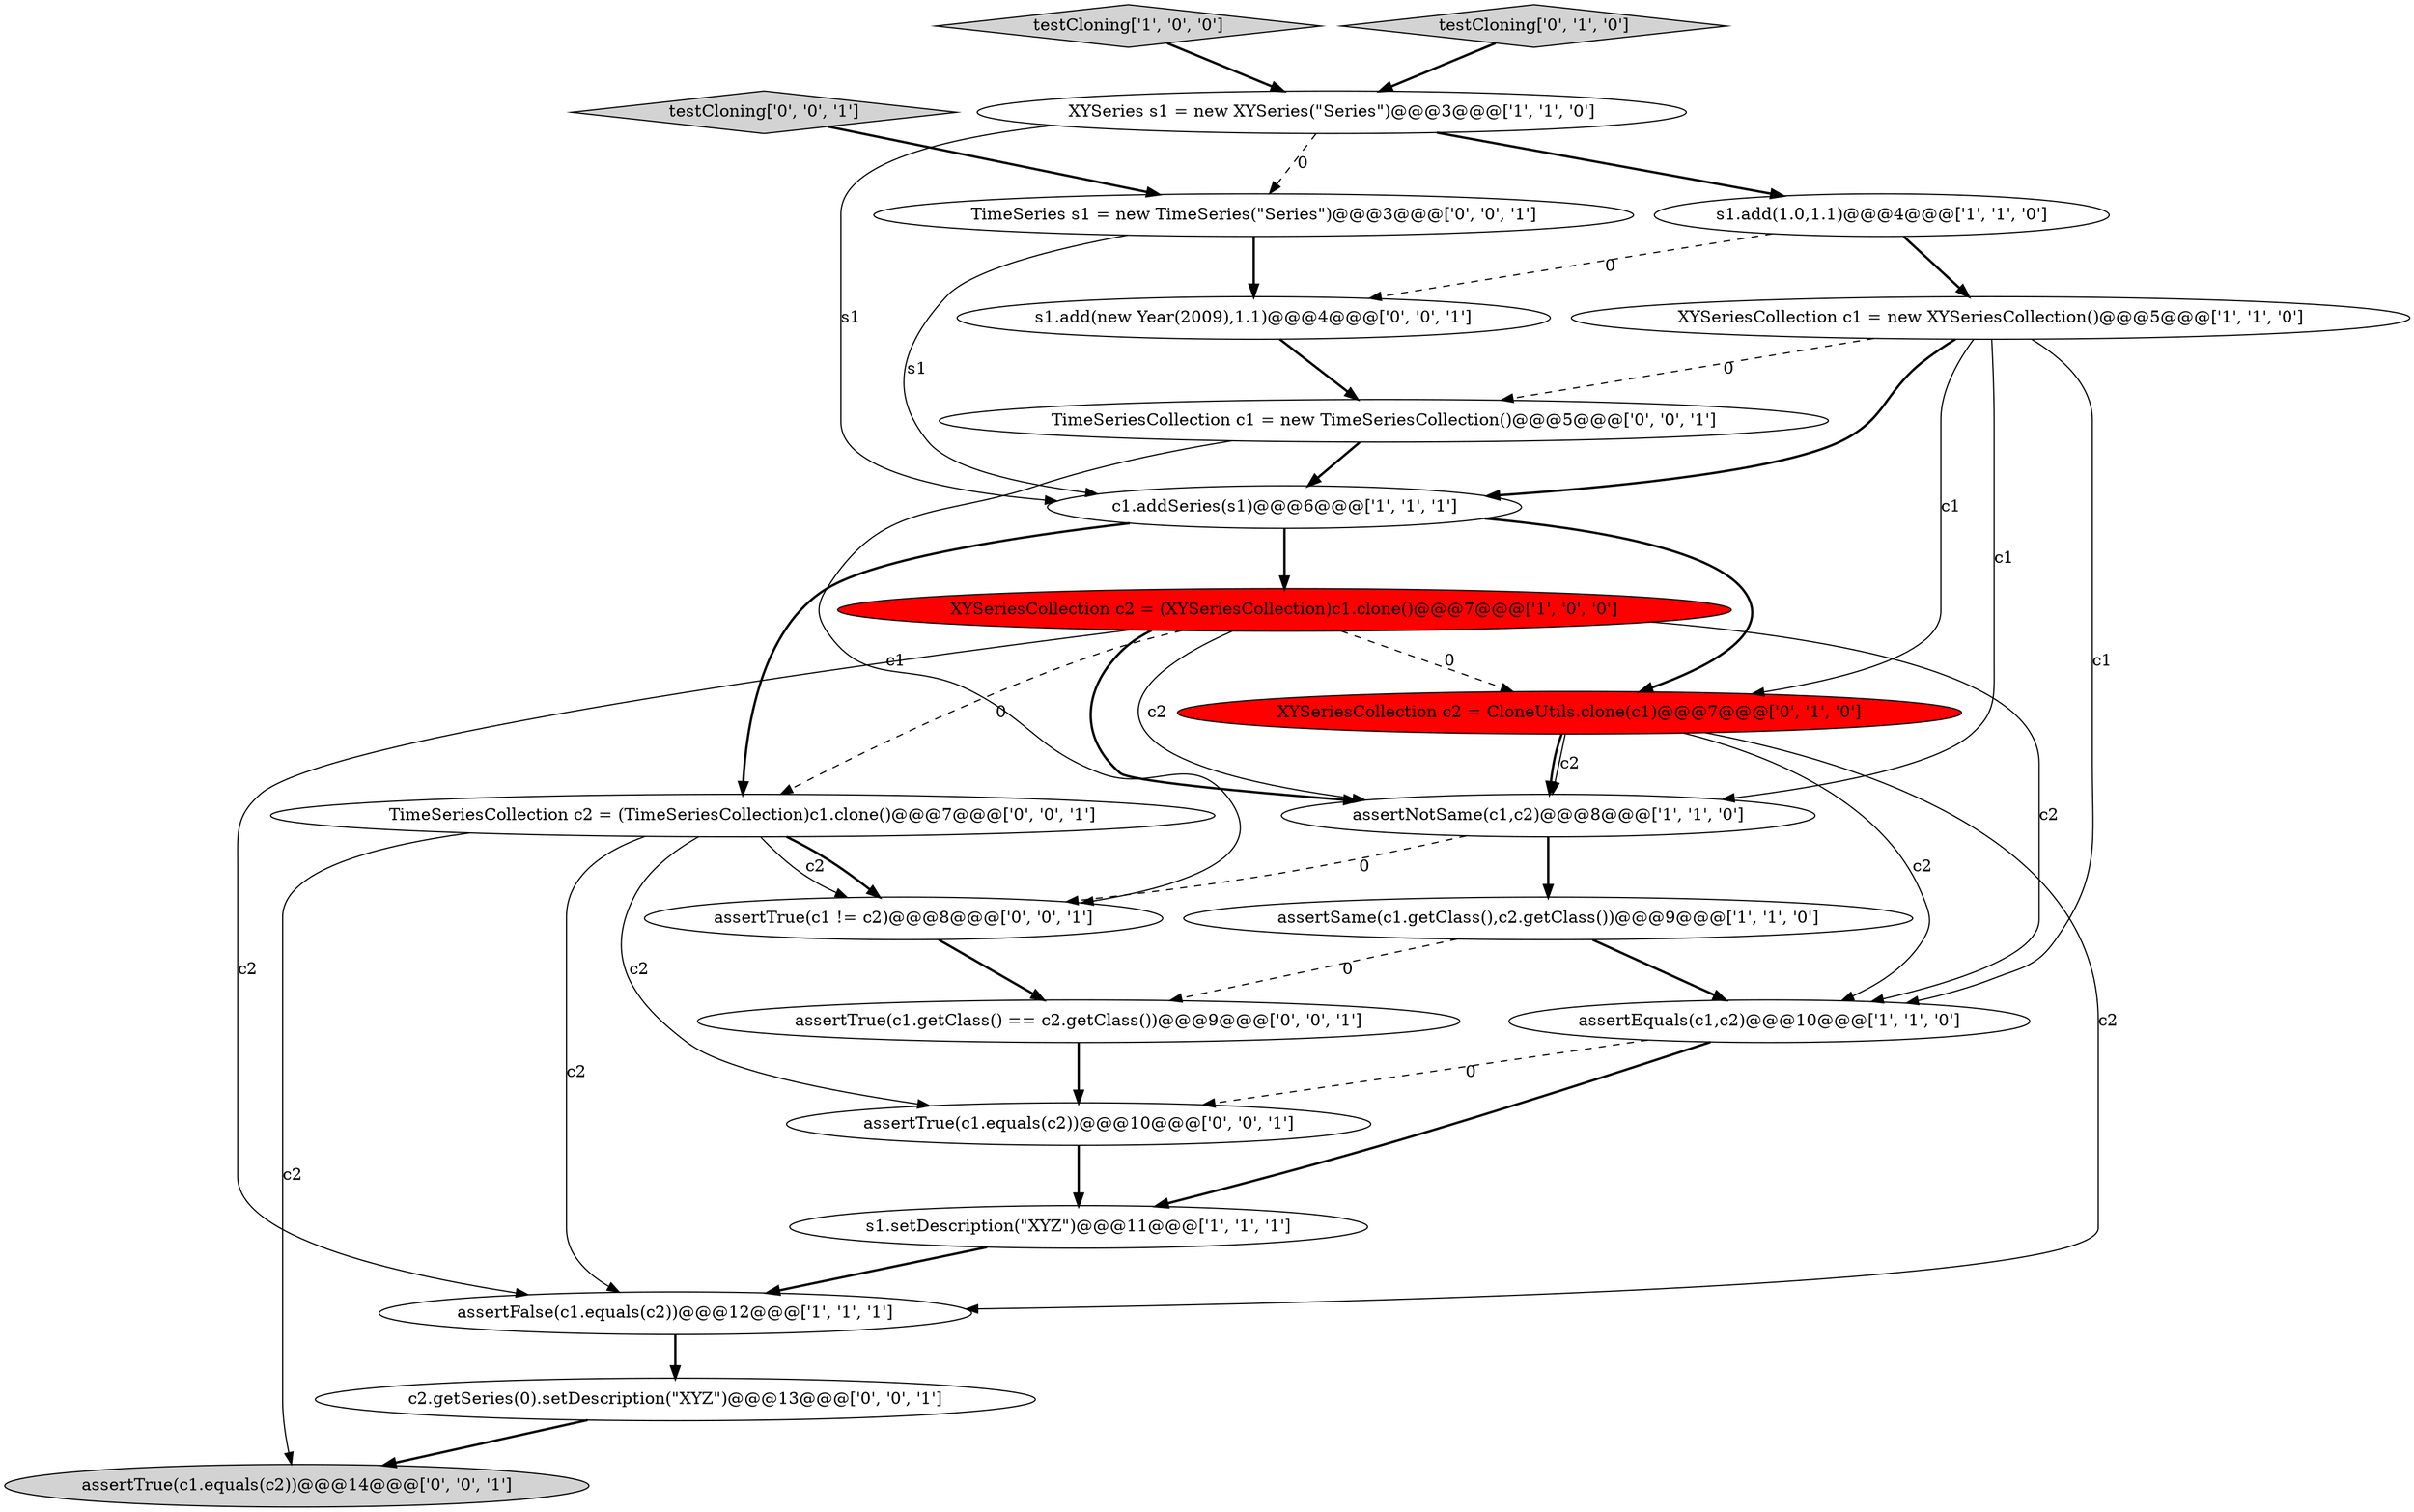 digraph {
0 [style = filled, label = "testCloning['1', '0', '0']", fillcolor = lightgray, shape = diamond image = "AAA0AAABBB1BBB"];
15 [style = filled, label = "s1.add(new Year(2009),1.1)@@@4@@@['0', '0', '1']", fillcolor = white, shape = ellipse image = "AAA0AAABBB3BBB"];
11 [style = filled, label = "XYSeriesCollection c2 = CloneUtils.clone(c1)@@@7@@@['0', '1', '0']", fillcolor = red, shape = ellipse image = "AAA1AAABBB2BBB"];
1 [style = filled, label = "assertNotSame(c1,c2)@@@8@@@['1', '1', '0']", fillcolor = white, shape = ellipse image = "AAA0AAABBB1BBB"];
20 [style = filled, label = "assertTrue(c1.equals(c2))@@@10@@@['0', '0', '1']", fillcolor = white, shape = ellipse image = "AAA0AAABBB3BBB"];
9 [style = filled, label = "s1.setDescription(\"XYZ\")@@@11@@@['1', '1', '1']", fillcolor = white, shape = ellipse image = "AAA0AAABBB1BBB"];
10 [style = filled, label = "XYSeries s1 = new XYSeries(\"Series\")@@@3@@@['1', '1', '0']", fillcolor = white, shape = ellipse image = "AAA0AAABBB1BBB"];
13 [style = filled, label = "TimeSeriesCollection c1 = new TimeSeriesCollection()@@@5@@@['0', '0', '1']", fillcolor = white, shape = ellipse image = "AAA0AAABBB3BBB"];
22 [style = filled, label = "assertTrue(c1 != c2)@@@8@@@['0', '0', '1']", fillcolor = white, shape = ellipse image = "AAA0AAABBB3BBB"];
19 [style = filled, label = "testCloning['0', '0', '1']", fillcolor = lightgray, shape = diamond image = "AAA0AAABBB3BBB"];
16 [style = filled, label = "c2.getSeries(0).setDescription(\"XYZ\")@@@13@@@['0', '0', '1']", fillcolor = white, shape = ellipse image = "AAA0AAABBB3BBB"];
17 [style = filled, label = "assertTrue(c1.equals(c2))@@@14@@@['0', '0', '1']", fillcolor = lightgray, shape = ellipse image = "AAA0AAABBB3BBB"];
3 [style = filled, label = "assertSame(c1.getClass(),c2.getClass())@@@9@@@['1', '1', '0']", fillcolor = white, shape = ellipse image = "AAA0AAABBB1BBB"];
5 [style = filled, label = "XYSeriesCollection c1 = new XYSeriesCollection()@@@5@@@['1', '1', '0']", fillcolor = white, shape = ellipse image = "AAA0AAABBB1BBB"];
4 [style = filled, label = "assertFalse(c1.equals(c2))@@@12@@@['1', '1', '1']", fillcolor = white, shape = ellipse image = "AAA0AAABBB1BBB"];
2 [style = filled, label = "s1.add(1.0,1.1)@@@4@@@['1', '1', '0']", fillcolor = white, shape = ellipse image = "AAA0AAABBB1BBB"];
21 [style = filled, label = "TimeSeries s1 = new TimeSeries(\"Series\")@@@3@@@['0', '0', '1']", fillcolor = white, shape = ellipse image = "AAA0AAABBB3BBB"];
14 [style = filled, label = "assertTrue(c1.getClass() == c2.getClass())@@@9@@@['0', '0', '1']", fillcolor = white, shape = ellipse image = "AAA0AAABBB3BBB"];
7 [style = filled, label = "XYSeriesCollection c2 = (XYSeriesCollection)c1.clone()@@@7@@@['1', '0', '0']", fillcolor = red, shape = ellipse image = "AAA1AAABBB1BBB"];
8 [style = filled, label = "assertEquals(c1,c2)@@@10@@@['1', '1', '0']", fillcolor = white, shape = ellipse image = "AAA0AAABBB1BBB"];
6 [style = filled, label = "c1.addSeries(s1)@@@6@@@['1', '1', '1']", fillcolor = white, shape = ellipse image = "AAA0AAABBB1BBB"];
18 [style = filled, label = "TimeSeriesCollection c2 = (TimeSeriesCollection)c1.clone()@@@7@@@['0', '0', '1']", fillcolor = white, shape = ellipse image = "AAA0AAABBB3BBB"];
12 [style = filled, label = "testCloning['0', '1', '0']", fillcolor = lightgray, shape = diamond image = "AAA0AAABBB2BBB"];
5->13 [style = dashed, label="0"];
11->4 [style = solid, label="c2"];
15->13 [style = bold, label=""];
7->1 [style = bold, label=""];
10->21 [style = dashed, label="0"];
7->18 [style = dashed, label="0"];
18->4 [style = solid, label="c2"];
20->9 [style = bold, label=""];
11->1 [style = bold, label=""];
6->18 [style = bold, label=""];
21->15 [style = bold, label=""];
9->4 [style = bold, label=""];
7->1 [style = solid, label="c2"];
8->20 [style = dashed, label="0"];
1->3 [style = bold, label=""];
7->11 [style = dashed, label="0"];
18->22 [style = solid, label="c2"];
16->17 [style = bold, label=""];
18->20 [style = solid, label="c2"];
1->22 [style = dashed, label="0"];
2->15 [style = dashed, label="0"];
0->10 [style = bold, label=""];
12->10 [style = bold, label=""];
18->22 [style = bold, label=""];
21->6 [style = solid, label="s1"];
5->8 [style = solid, label="c1"];
5->6 [style = bold, label=""];
3->8 [style = bold, label=""];
6->11 [style = bold, label=""];
11->8 [style = solid, label="c2"];
11->1 [style = solid, label="c2"];
5->1 [style = solid, label="c1"];
7->4 [style = solid, label="c2"];
8->9 [style = bold, label=""];
5->11 [style = solid, label="c1"];
10->6 [style = solid, label="s1"];
10->2 [style = bold, label=""];
13->6 [style = bold, label=""];
3->14 [style = dashed, label="0"];
6->7 [style = bold, label=""];
22->14 [style = bold, label=""];
18->17 [style = solid, label="c2"];
7->8 [style = solid, label="c2"];
4->16 [style = bold, label=""];
13->22 [style = solid, label="c1"];
14->20 [style = bold, label=""];
2->5 [style = bold, label=""];
19->21 [style = bold, label=""];
}
